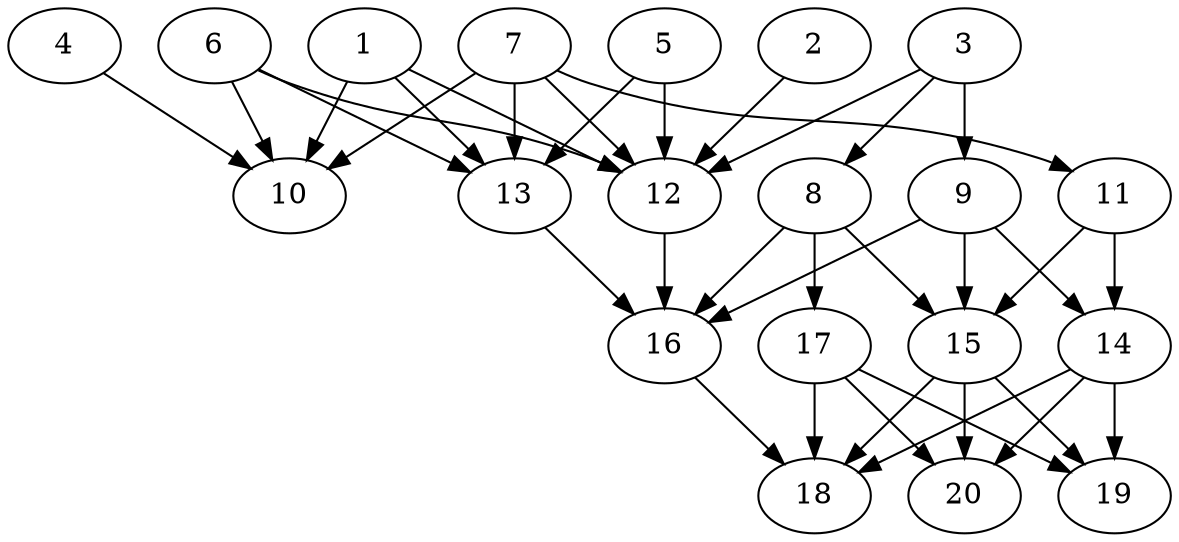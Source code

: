 // DAG automatically generated by daggen at Tue Jul 23 14:33:40 2019
// ./daggen --dot -n 20 --ccr 0.4 --fat 0.6 --regular 0.5 --density 0.8 --mindata 5242880 --maxdata 52428800 
digraph G {
  1 [size="120250880", alpha="0.16", expect_size="48100352"] 
  1 -> 10 [size ="48100352"]
  1 -> 12 [size ="48100352"]
  1 -> 13 [size ="48100352"]
  2 [size="24058880", alpha="0.08", expect_size="9623552"] 
  2 -> 12 [size ="9623552"]
  3 [size="130048000", alpha="0.15", expect_size="52019200"] 
  3 -> 8 [size ="52019200"]
  3 -> 9 [size ="52019200"]
  3 -> 12 [size ="52019200"]
  4 [size="58265600", alpha="0.08", expect_size="23306240"] 
  4 -> 10 [size ="23306240"]
  5 [size="93788160", alpha="0.14", expect_size="37515264"] 
  5 -> 12 [size ="37515264"]
  5 -> 13 [size ="37515264"]
  6 [size="83233280", alpha="0.20", expect_size="33293312"] 
  6 -> 10 [size ="33293312"]
  6 -> 12 [size ="33293312"]
  6 -> 13 [size ="33293312"]
  7 [size="19322880", alpha="0.18", expect_size="7729152"] 
  7 -> 10 [size ="7729152"]
  7 -> 11 [size ="7729152"]
  7 -> 12 [size ="7729152"]
  7 -> 13 [size ="7729152"]
  8 [size="65290240", alpha="0.07", expect_size="26116096"] 
  8 -> 15 [size ="26116096"]
  8 -> 16 [size ="26116096"]
  8 -> 17 [size ="26116096"]
  9 [size="82170880", alpha="0.01", expect_size="32868352"] 
  9 -> 14 [size ="32868352"]
  9 -> 15 [size ="32868352"]
  9 -> 16 [size ="32868352"]
  10 [size="53248000", alpha="0.07", expect_size="21299200"] 
  11 [size="26595840", alpha="0.13", expect_size="10638336"] 
  11 -> 14 [size ="10638336"]
  11 -> 15 [size ="10638336"]
  12 [size="118638080", alpha="0.04", expect_size="47455232"] 
  12 -> 16 [size ="47455232"]
  13 [size="47618560", alpha="0.19", expect_size="19047424"] 
  13 -> 16 [size ="19047424"]
  14 [size="17728000", alpha="0.01", expect_size="7091200"] 
  14 -> 18 [size ="7091200"]
  14 -> 19 [size ="7091200"]
  14 -> 20 [size ="7091200"]
  15 [size="62819840", alpha="0.04", expect_size="25127936"] 
  15 -> 18 [size ="25127936"]
  15 -> 19 [size ="25127936"]
  15 -> 20 [size ="25127936"]
  16 [size="24947200", alpha="0.16", expect_size="9978880"] 
  16 -> 18 [size ="9978880"]
  17 [size="24808960", alpha="0.06", expect_size="9923584"] 
  17 -> 18 [size ="9923584"]
  17 -> 19 [size ="9923584"]
  17 -> 20 [size ="9923584"]
  18 [size="15421440", alpha="0.19", expect_size="6168576"] 
  19 [size="56322560", alpha="0.06", expect_size="22529024"] 
  20 [size="63447040", alpha="0.05", expect_size="25378816"] 
}
